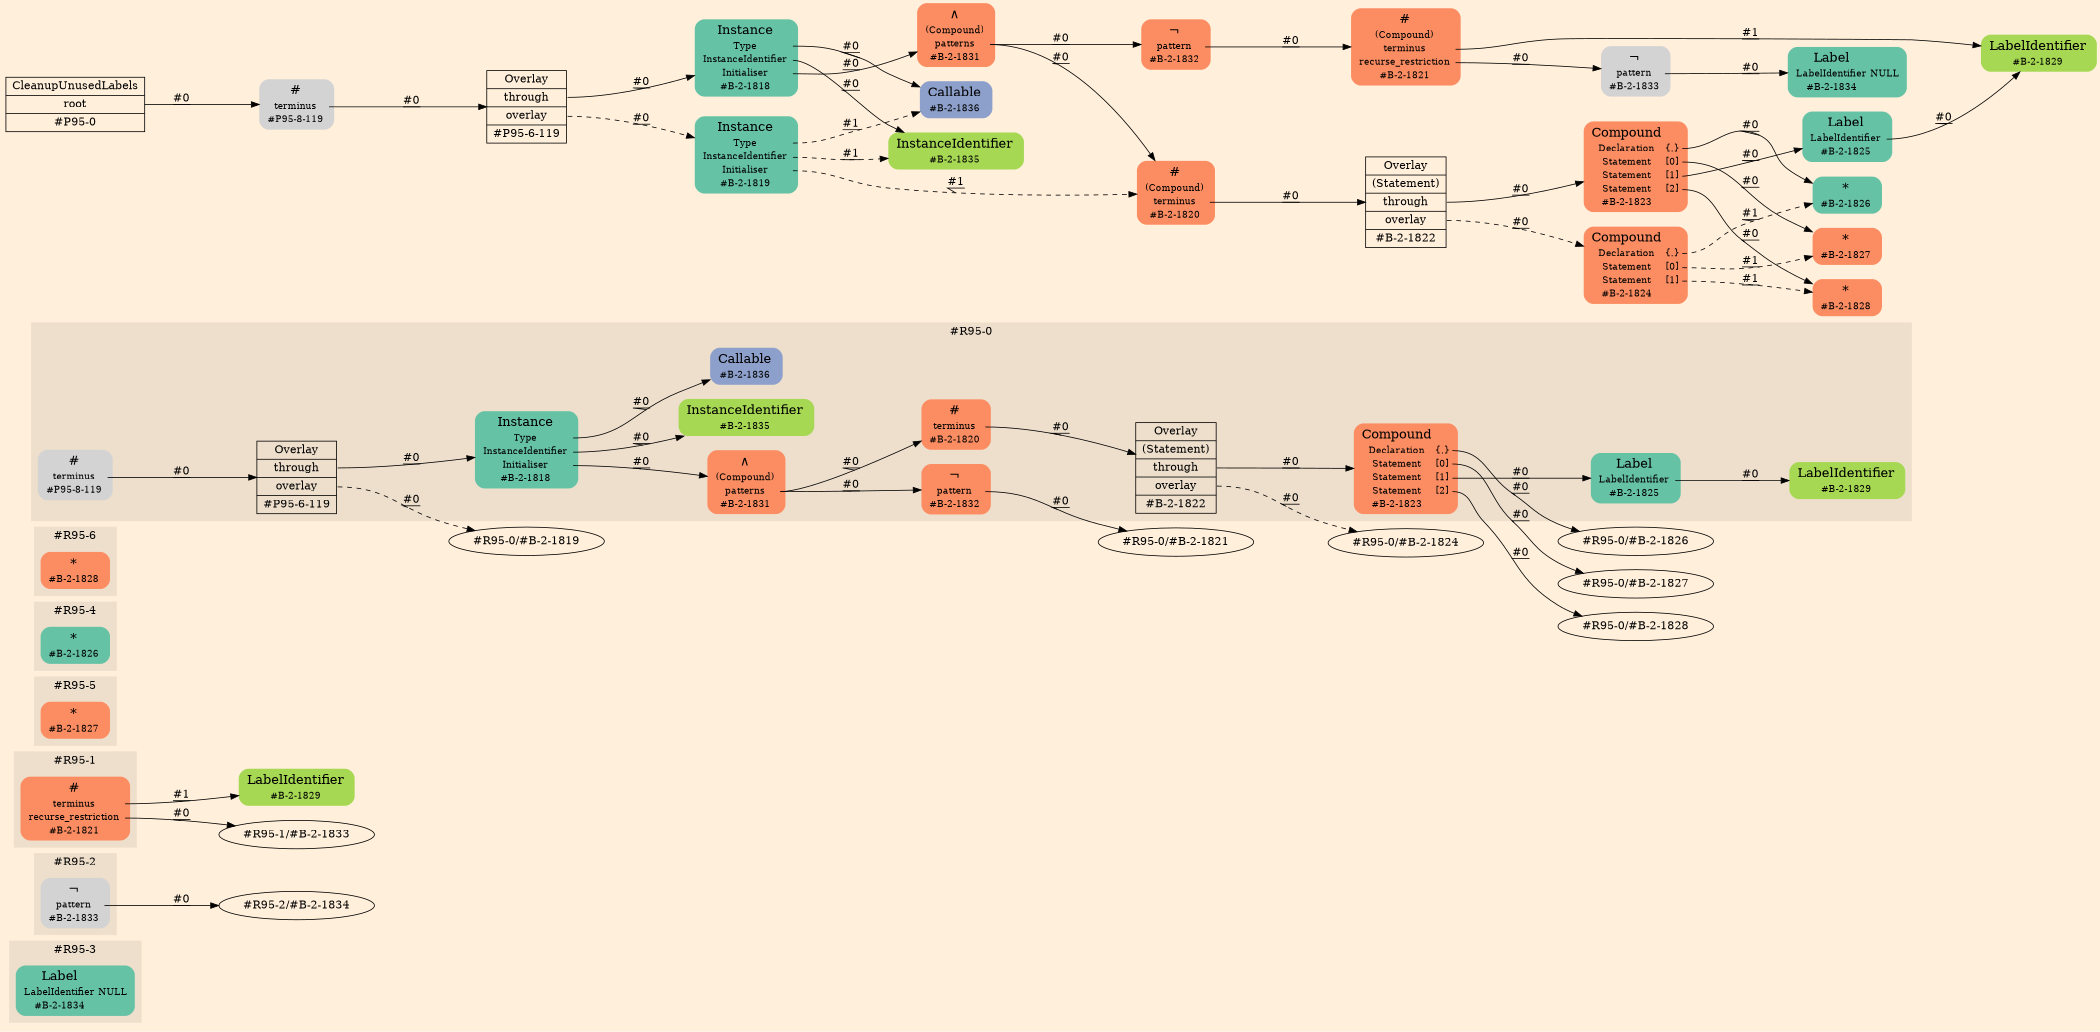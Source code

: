 digraph Inferno {
graph [
rankdir = "LR"
ranksep = 1.0
size = "14,20"
bgcolor = antiquewhite1
color = black
fontcolor = black
];
node [
];
subgraph "cluster#R95-3" {
label = "#R95-3"
style = "filled"
color = antiquewhite2
"#R95-3/#B-2-1834" [
shape = "plaintext"
fillcolor = "/set28/1"
label = <<TABLE BORDER="0" CELLBORDER="0" CELLSPACING="0">
 <TR>
  <TD><FONT POINT-SIZE="16.0">Label</FONT></TD>
  <TD></TD>
 </TR>
 <TR>
  <TD>LabelIdentifier</TD>
  <TD PORT="port0">NULL</TD>
 </TR>
 <TR>
  <TD>#B-2-1834</TD>
  <TD PORT="port1"></TD>
 </TR>
</TABLE>>
style = "rounded,filled"
fontsize = "12"
];
}
subgraph "cluster#R95-2" {
label = "#R95-2"
style = "filled"
color = antiquewhite2
"#R95-2/#B-2-1833" [
shape = "plaintext"
label = <<TABLE BORDER="0" CELLBORDER="0" CELLSPACING="0">
 <TR>
  <TD><FONT POINT-SIZE="16.0">¬</FONT></TD>
  <TD></TD>
 </TR>
 <TR>
  <TD>pattern</TD>
  <TD PORT="port0"></TD>
 </TR>
 <TR>
  <TD>#B-2-1833</TD>
  <TD PORT="port1"></TD>
 </TR>
</TABLE>>
style = "rounded,filled"
fontsize = "12"
];
}
"#R95-2/#B-2-1833":port0 -> "#R95-2/#B-2-1834" [style="solid"
label = "#0"
decorate = true
color = black
fontcolor = black
];
subgraph "cluster#R95-1" {
label = "#R95-1"
style = "filled"
color = antiquewhite2
"#R95-1/#B-2-1821" [
shape = "plaintext"
fillcolor = "/set28/2"
label = <<TABLE BORDER="0" CELLBORDER="0" CELLSPACING="0">
 <TR>
  <TD><FONT POINT-SIZE="16.0">#</FONT></TD>
  <TD></TD>
 </TR>
 <TR>
  <TD>terminus</TD>
  <TD PORT="port0"></TD>
 </TR>
 <TR>
  <TD>recurse_restriction</TD>
  <TD PORT="port1"></TD>
 </TR>
 <TR>
  <TD>#B-2-1821</TD>
  <TD PORT="port2"></TD>
 </TR>
</TABLE>>
style = "rounded,filled"
fontsize = "12"
];
}
"#R95-1/#B-2-1829" [
shape = "plaintext"
fillcolor = "/set28/5"
label = <<TABLE BORDER="0" CELLBORDER="0" CELLSPACING="0">
 <TR>
  <TD><FONT POINT-SIZE="16.0">LabelIdentifier</FONT></TD>
  <TD></TD>
 </TR>
 <TR>
  <TD>#B-2-1829</TD>
  <TD PORT="port0"></TD>
 </TR>
</TABLE>>
style = "rounded,filled"
fontsize = "12"
];
"#R95-1/#B-2-1821":port0 -> "#R95-1/#B-2-1829" [style="solid"
label = "#1"
decorate = true
color = black
fontcolor = black
];
"#R95-1/#B-2-1821":port1 -> "#R95-1/#B-2-1833" [style="solid"
label = "#0"
decorate = true
color = black
fontcolor = black
];
subgraph "cluster#R95-5" {
label = "#R95-5"
style = "filled"
color = antiquewhite2
"#R95-5/#B-2-1827" [
shape = "plaintext"
fillcolor = "/set28/2"
label = <<TABLE BORDER="0" CELLBORDER="0" CELLSPACING="0">
 <TR>
  <TD><FONT POINT-SIZE="16.0">*</FONT></TD>
  <TD></TD>
 </TR>
 <TR>
  <TD>#B-2-1827</TD>
  <TD PORT="port0"></TD>
 </TR>
</TABLE>>
style = "rounded,filled"
fontsize = "12"
];
}
subgraph "cluster#R95-4" {
label = "#R95-4"
style = "filled"
color = antiquewhite2
"#R95-4/#B-2-1826" [
shape = "plaintext"
fillcolor = "/set28/1"
label = <<TABLE BORDER="0" CELLBORDER="0" CELLSPACING="0">
 <TR>
  <TD><FONT POINT-SIZE="16.0">*</FONT></TD>
  <TD></TD>
 </TR>
 <TR>
  <TD>#B-2-1826</TD>
  <TD PORT="port0"></TD>
 </TR>
</TABLE>>
style = "rounded,filled"
fontsize = "12"
];
}
subgraph "cluster#R95-6" {
label = "#R95-6"
style = "filled"
color = antiquewhite2
"#R95-6/#B-2-1828" [
shape = "plaintext"
fillcolor = "/set28/2"
label = <<TABLE BORDER="0" CELLBORDER="0" CELLSPACING="0">
 <TR>
  <TD><FONT POINT-SIZE="16.0">*</FONT></TD>
  <TD></TD>
 </TR>
 <TR>
  <TD>#B-2-1828</TD>
  <TD PORT="port0"></TD>
 </TR>
</TABLE>>
style = "rounded,filled"
fontsize = "12"
];
}
subgraph "cluster#R95-0" {
label = "#R95-0"
style = "filled"
color = antiquewhite2
"#R95-0/#B-2-1829" [
shape = "plaintext"
fillcolor = "/set28/5"
label = <<TABLE BORDER="0" CELLBORDER="0" CELLSPACING="0">
 <TR>
  <TD><FONT POINT-SIZE="16.0">LabelIdentifier</FONT></TD>
  <TD></TD>
 </TR>
 <TR>
  <TD>#B-2-1829</TD>
  <TD PORT="port0"></TD>
 </TR>
</TABLE>>
style = "rounded,filled"
fontsize = "12"
];
"#R95-0/#B-2-1825" [
shape = "plaintext"
fillcolor = "/set28/1"
label = <<TABLE BORDER="0" CELLBORDER="0" CELLSPACING="0">
 <TR>
  <TD><FONT POINT-SIZE="16.0">Label</FONT></TD>
  <TD></TD>
 </TR>
 <TR>
  <TD>LabelIdentifier</TD>
  <TD PORT="port0"></TD>
 </TR>
 <TR>
  <TD>#B-2-1825</TD>
  <TD PORT="port1"></TD>
 </TR>
</TABLE>>
style = "rounded,filled"
fontsize = "12"
];
"#R95-0/#B-2-1823" [
shape = "plaintext"
fillcolor = "/set28/2"
label = <<TABLE BORDER="0" CELLBORDER="0" CELLSPACING="0">
 <TR>
  <TD><FONT POINT-SIZE="16.0">Compound</FONT></TD>
  <TD></TD>
 </TR>
 <TR>
  <TD>Declaration</TD>
  <TD PORT="port0">{.}</TD>
 </TR>
 <TR>
  <TD>Statement</TD>
  <TD PORT="port1">[0]</TD>
 </TR>
 <TR>
  <TD>Statement</TD>
  <TD PORT="port2">[1]</TD>
 </TR>
 <TR>
  <TD>Statement</TD>
  <TD PORT="port3">[2]</TD>
 </TR>
 <TR>
  <TD>#B-2-1823</TD>
  <TD PORT="port4"></TD>
 </TR>
</TABLE>>
style = "rounded,filled"
fontsize = "12"
];
"#R95-0/#B-2-1822" [
shape = "record"
fillcolor = antiquewhite2
label = "<fixed> Overlay | <port0> (Statement) | <port1> through | <port2> overlay | <port3> #B-2-1822"
style = "filled"
fontsize = "14"
color = black
fontcolor = black
];
"#R95-0/#B-2-1832" [
shape = "plaintext"
fillcolor = "/set28/2"
label = <<TABLE BORDER="0" CELLBORDER="0" CELLSPACING="0">
 <TR>
  <TD><FONT POINT-SIZE="16.0">¬</FONT></TD>
  <TD></TD>
 </TR>
 <TR>
  <TD>pattern</TD>
  <TD PORT="port0"></TD>
 </TR>
 <TR>
  <TD>#B-2-1832</TD>
  <TD PORT="port1"></TD>
 </TR>
</TABLE>>
style = "rounded,filled"
fontsize = "12"
];
"#R95-0/#B-2-1820" [
shape = "plaintext"
fillcolor = "/set28/2"
label = <<TABLE BORDER="0" CELLBORDER="0" CELLSPACING="0">
 <TR>
  <TD><FONT POINT-SIZE="16.0">#</FONT></TD>
  <TD></TD>
 </TR>
 <TR>
  <TD>terminus</TD>
  <TD PORT="port0"></TD>
 </TR>
 <TR>
  <TD>#B-2-1820</TD>
  <TD PORT="port1"></TD>
 </TR>
</TABLE>>
style = "rounded,filled"
fontsize = "12"
];
"#R95-0/#P95-8-119" [
shape = "plaintext"
label = <<TABLE BORDER="0" CELLBORDER="0" CELLSPACING="0">
 <TR>
  <TD><FONT POINT-SIZE="16.0">#</FONT></TD>
  <TD></TD>
 </TR>
 <TR>
  <TD>terminus</TD>
  <TD PORT="port0"></TD>
 </TR>
 <TR>
  <TD>#P95-8-119</TD>
  <TD PORT="port1"></TD>
 </TR>
</TABLE>>
style = "rounded,filled"
fontsize = "12"
];
"#R95-0/#P95-6-119" [
shape = "record"
fillcolor = antiquewhite2
label = "<fixed> Overlay | <port0> through | <port1> overlay | <port2> #P95-6-119"
style = "filled"
fontsize = "14"
color = black
fontcolor = black
];
"#R95-0/#B-2-1818" [
shape = "plaintext"
fillcolor = "/set28/1"
label = <<TABLE BORDER="0" CELLBORDER="0" CELLSPACING="0">
 <TR>
  <TD><FONT POINT-SIZE="16.0">Instance</FONT></TD>
  <TD></TD>
 </TR>
 <TR>
  <TD>Type</TD>
  <TD PORT="port0"></TD>
 </TR>
 <TR>
  <TD>InstanceIdentifier</TD>
  <TD PORT="port1"></TD>
 </TR>
 <TR>
  <TD>Initialiser</TD>
  <TD PORT="port2"></TD>
 </TR>
 <TR>
  <TD>#B-2-1818</TD>
  <TD PORT="port3"></TD>
 </TR>
</TABLE>>
style = "rounded,filled"
fontsize = "12"
];
"#R95-0/#B-2-1831" [
shape = "plaintext"
fillcolor = "/set28/2"
label = <<TABLE BORDER="0" CELLBORDER="0" CELLSPACING="0">
 <TR>
  <TD><FONT POINT-SIZE="16.0">∧</FONT></TD>
  <TD></TD>
 </TR>
 <TR>
  <TD>(Compound)</TD>
  <TD PORT="port0"></TD>
 </TR>
 <TR>
  <TD>patterns</TD>
  <TD PORT="port1"></TD>
 </TR>
 <TR>
  <TD>#B-2-1831</TD>
  <TD PORT="port2"></TD>
 </TR>
</TABLE>>
style = "rounded,filled"
fontsize = "12"
];
"#R95-0/#B-2-1836" [
shape = "plaintext"
fillcolor = "/set28/3"
label = <<TABLE BORDER="0" CELLBORDER="0" CELLSPACING="0">
 <TR>
  <TD><FONT POINT-SIZE="16.0">Callable</FONT></TD>
  <TD></TD>
 </TR>
 <TR>
  <TD>#B-2-1836</TD>
  <TD PORT="port0"></TD>
 </TR>
</TABLE>>
style = "rounded,filled"
fontsize = "12"
];
"#R95-0/#B-2-1835" [
shape = "plaintext"
fillcolor = "/set28/5"
label = <<TABLE BORDER="0" CELLBORDER="0" CELLSPACING="0">
 <TR>
  <TD><FONT POINT-SIZE="16.0">InstanceIdentifier</FONT></TD>
  <TD></TD>
 </TR>
 <TR>
  <TD>#B-2-1835</TD>
  <TD PORT="port0"></TD>
 </TR>
</TABLE>>
style = "rounded,filled"
fontsize = "12"
];
}
"#R95-0/#B-2-1825":port0 -> "#R95-0/#B-2-1829" [style="solid"
label = "#0"
decorate = true
color = black
fontcolor = black
];
"#R95-0/#B-2-1823":port0 -> "#R95-0/#B-2-1826" [style="solid"
label = "#0"
decorate = true
color = black
fontcolor = black
];
"#R95-0/#B-2-1823":port1 -> "#R95-0/#B-2-1827" [style="solid"
label = "#0"
decorate = true
color = black
fontcolor = black
];
"#R95-0/#B-2-1823":port2 -> "#R95-0/#B-2-1825" [style="solid"
label = "#0"
decorate = true
color = black
fontcolor = black
];
"#R95-0/#B-2-1823":port3 -> "#R95-0/#B-2-1828" [style="solid"
label = "#0"
decorate = true
color = black
fontcolor = black
];
"#R95-0/#B-2-1822":port1 -> "#R95-0/#B-2-1823" [style="solid"
label = "#0"
decorate = true
color = black
fontcolor = black
];
"#R95-0/#B-2-1822":port2 -> "#R95-0/#B-2-1824" [style="dashed"
label = "#0"
decorate = true
color = black
fontcolor = black
];
"#R95-0/#B-2-1832":port0 -> "#R95-0/#B-2-1821" [style="solid"
label = "#0"
decorate = true
color = black
fontcolor = black
];
"#R95-0/#B-2-1820":port0 -> "#R95-0/#B-2-1822" [style="solid"
label = "#0"
decorate = true
color = black
fontcolor = black
];
"#R95-0/#P95-8-119":port0 -> "#R95-0/#P95-6-119" [style="solid"
label = "#0"
decorate = true
color = black
fontcolor = black
];
"#R95-0/#P95-6-119":port0 -> "#R95-0/#B-2-1818" [style="solid"
label = "#0"
decorate = true
color = black
fontcolor = black
];
"#R95-0/#P95-6-119":port1 -> "#R95-0/#B-2-1819" [style="dashed"
label = "#0"
decorate = true
color = black
fontcolor = black
];
"#R95-0/#B-2-1818":port0 -> "#R95-0/#B-2-1836" [style="solid"
label = "#0"
decorate = true
color = black
fontcolor = black
];
"#R95-0/#B-2-1818":port1 -> "#R95-0/#B-2-1835" [style="solid"
label = "#0"
decorate = true
color = black
fontcolor = black
];
"#R95-0/#B-2-1818":port2 -> "#R95-0/#B-2-1831" [style="solid"
label = "#0"
decorate = true
color = black
fontcolor = black
];
"#R95-0/#B-2-1831":port1 -> "#R95-0/#B-2-1820" [style="solid"
label = "#0"
decorate = true
color = black
fontcolor = black
];
"#R95-0/#B-2-1831":port1 -> "#R95-0/#B-2-1832" [style="solid"
label = "#0"
decorate = true
color = black
fontcolor = black
];
"CR#P95-0" [
shape = "record"
fillcolor = antiquewhite1
label = "<fixed> CleanupUnusedLabels | <port0> root | <port1> #P95-0"
style = "filled"
fontsize = "14"
color = black
fontcolor = black
];
"#P95-8-119" [
shape = "plaintext"
label = <<TABLE BORDER="0" CELLBORDER="0" CELLSPACING="0">
 <TR>
  <TD><FONT POINT-SIZE="16.0">#</FONT></TD>
  <TD></TD>
 </TR>
 <TR>
  <TD>terminus</TD>
  <TD PORT="port0"></TD>
 </TR>
 <TR>
  <TD>#P95-8-119</TD>
  <TD PORT="port1"></TD>
 </TR>
</TABLE>>
style = "rounded,filled"
fontsize = "12"
];
"#P95-6-119" [
shape = "record"
fillcolor = antiquewhite1
label = "<fixed> Overlay | <port0> through | <port1> overlay | <port2> #P95-6-119"
style = "filled"
fontsize = "14"
color = black
fontcolor = black
];
"#B-2-1818" [
shape = "plaintext"
fillcolor = "/set28/1"
label = <<TABLE BORDER="0" CELLBORDER="0" CELLSPACING="0">
 <TR>
  <TD><FONT POINT-SIZE="16.0">Instance</FONT></TD>
  <TD></TD>
 </TR>
 <TR>
  <TD>Type</TD>
  <TD PORT="port0"></TD>
 </TR>
 <TR>
  <TD>InstanceIdentifier</TD>
  <TD PORT="port1"></TD>
 </TR>
 <TR>
  <TD>Initialiser</TD>
  <TD PORT="port2"></TD>
 </TR>
 <TR>
  <TD>#B-2-1818</TD>
  <TD PORT="port3"></TD>
 </TR>
</TABLE>>
style = "rounded,filled"
fontsize = "12"
];
"#B-2-1836" [
shape = "plaintext"
fillcolor = "/set28/3"
label = <<TABLE BORDER="0" CELLBORDER="0" CELLSPACING="0">
 <TR>
  <TD><FONT POINT-SIZE="16.0">Callable</FONT></TD>
  <TD></TD>
 </TR>
 <TR>
  <TD>#B-2-1836</TD>
  <TD PORT="port0"></TD>
 </TR>
</TABLE>>
style = "rounded,filled"
fontsize = "12"
];
"#B-2-1835" [
shape = "plaintext"
fillcolor = "/set28/5"
label = <<TABLE BORDER="0" CELLBORDER="0" CELLSPACING="0">
 <TR>
  <TD><FONT POINT-SIZE="16.0">InstanceIdentifier</FONT></TD>
  <TD></TD>
 </TR>
 <TR>
  <TD>#B-2-1835</TD>
  <TD PORT="port0"></TD>
 </TR>
</TABLE>>
style = "rounded,filled"
fontsize = "12"
];
"#B-2-1831" [
shape = "plaintext"
fillcolor = "/set28/2"
label = <<TABLE BORDER="0" CELLBORDER="0" CELLSPACING="0">
 <TR>
  <TD><FONT POINT-SIZE="16.0">∧</FONT></TD>
  <TD></TD>
 </TR>
 <TR>
  <TD>(Compound)</TD>
  <TD PORT="port0"></TD>
 </TR>
 <TR>
  <TD>patterns</TD>
  <TD PORT="port1"></TD>
 </TR>
 <TR>
  <TD>#B-2-1831</TD>
  <TD PORT="port2"></TD>
 </TR>
</TABLE>>
style = "rounded,filled"
fontsize = "12"
];
"#B-2-1820" [
shape = "plaintext"
fillcolor = "/set28/2"
label = <<TABLE BORDER="0" CELLBORDER="0" CELLSPACING="0">
 <TR>
  <TD><FONT POINT-SIZE="16.0">#</FONT></TD>
  <TD></TD>
 </TR>
 <TR>
  <TD>(Compound)</TD>
  <TD PORT="port0"></TD>
 </TR>
 <TR>
  <TD>terminus</TD>
  <TD PORT="port1"></TD>
 </TR>
 <TR>
  <TD>#B-2-1820</TD>
  <TD PORT="port2"></TD>
 </TR>
</TABLE>>
style = "rounded,filled"
fontsize = "12"
];
"#B-2-1822" [
shape = "record"
fillcolor = antiquewhite1
label = "<fixed> Overlay | <port0> (Statement) | <port1> through | <port2> overlay | <port3> #B-2-1822"
style = "filled"
fontsize = "14"
color = black
fontcolor = black
];
"#B-2-1823" [
shape = "plaintext"
fillcolor = "/set28/2"
label = <<TABLE BORDER="0" CELLBORDER="0" CELLSPACING="0">
 <TR>
  <TD><FONT POINT-SIZE="16.0">Compound</FONT></TD>
  <TD></TD>
 </TR>
 <TR>
  <TD>Declaration</TD>
  <TD PORT="port0">{.}</TD>
 </TR>
 <TR>
  <TD>Statement</TD>
  <TD PORT="port1">[0]</TD>
 </TR>
 <TR>
  <TD>Statement</TD>
  <TD PORT="port2">[1]</TD>
 </TR>
 <TR>
  <TD>Statement</TD>
  <TD PORT="port3">[2]</TD>
 </TR>
 <TR>
  <TD>#B-2-1823</TD>
  <TD PORT="port4"></TD>
 </TR>
</TABLE>>
style = "rounded,filled"
fontsize = "12"
];
"#B-2-1826" [
shape = "plaintext"
fillcolor = "/set28/1"
label = <<TABLE BORDER="0" CELLBORDER="0" CELLSPACING="0">
 <TR>
  <TD><FONT POINT-SIZE="16.0">*</FONT></TD>
  <TD></TD>
 </TR>
 <TR>
  <TD>#B-2-1826</TD>
  <TD PORT="port0"></TD>
 </TR>
</TABLE>>
style = "rounded,filled"
fontsize = "12"
];
"#B-2-1827" [
shape = "plaintext"
fillcolor = "/set28/2"
label = <<TABLE BORDER="0" CELLBORDER="0" CELLSPACING="0">
 <TR>
  <TD><FONT POINT-SIZE="16.0">*</FONT></TD>
  <TD></TD>
 </TR>
 <TR>
  <TD>#B-2-1827</TD>
  <TD PORT="port0"></TD>
 </TR>
</TABLE>>
style = "rounded,filled"
fontsize = "12"
];
"#B-2-1825" [
shape = "plaintext"
fillcolor = "/set28/1"
label = <<TABLE BORDER="0" CELLBORDER="0" CELLSPACING="0">
 <TR>
  <TD><FONT POINT-SIZE="16.0">Label</FONT></TD>
  <TD></TD>
 </TR>
 <TR>
  <TD>LabelIdentifier</TD>
  <TD PORT="port0"></TD>
 </TR>
 <TR>
  <TD>#B-2-1825</TD>
  <TD PORT="port1"></TD>
 </TR>
</TABLE>>
style = "rounded,filled"
fontsize = "12"
];
"#B-2-1829" [
shape = "plaintext"
fillcolor = "/set28/5"
label = <<TABLE BORDER="0" CELLBORDER="0" CELLSPACING="0">
 <TR>
  <TD><FONT POINT-SIZE="16.0">LabelIdentifier</FONT></TD>
  <TD></TD>
 </TR>
 <TR>
  <TD>#B-2-1829</TD>
  <TD PORT="port0"></TD>
 </TR>
</TABLE>>
style = "rounded,filled"
fontsize = "12"
];
"#B-2-1828" [
shape = "plaintext"
fillcolor = "/set28/2"
label = <<TABLE BORDER="0" CELLBORDER="0" CELLSPACING="0">
 <TR>
  <TD><FONT POINT-SIZE="16.0">*</FONT></TD>
  <TD></TD>
 </TR>
 <TR>
  <TD>#B-2-1828</TD>
  <TD PORT="port0"></TD>
 </TR>
</TABLE>>
style = "rounded,filled"
fontsize = "12"
];
"#B-2-1824" [
shape = "plaintext"
fillcolor = "/set28/2"
label = <<TABLE BORDER="0" CELLBORDER="0" CELLSPACING="0">
 <TR>
  <TD><FONT POINT-SIZE="16.0">Compound</FONT></TD>
  <TD></TD>
 </TR>
 <TR>
  <TD>Declaration</TD>
  <TD PORT="port0">{.}</TD>
 </TR>
 <TR>
  <TD>Statement</TD>
  <TD PORT="port1">[0]</TD>
 </TR>
 <TR>
  <TD>Statement</TD>
  <TD PORT="port2">[1]</TD>
 </TR>
 <TR>
  <TD>#B-2-1824</TD>
  <TD PORT="port3"></TD>
 </TR>
</TABLE>>
style = "rounded,filled"
fontsize = "12"
];
"#B-2-1832" [
shape = "plaintext"
fillcolor = "/set28/2"
label = <<TABLE BORDER="0" CELLBORDER="0" CELLSPACING="0">
 <TR>
  <TD><FONT POINT-SIZE="16.0">¬</FONT></TD>
  <TD></TD>
 </TR>
 <TR>
  <TD>pattern</TD>
  <TD PORT="port0"></TD>
 </TR>
 <TR>
  <TD>#B-2-1832</TD>
  <TD PORT="port1"></TD>
 </TR>
</TABLE>>
style = "rounded,filled"
fontsize = "12"
];
"#B-2-1821" [
shape = "plaintext"
fillcolor = "/set28/2"
label = <<TABLE BORDER="0" CELLBORDER="0" CELLSPACING="0">
 <TR>
  <TD><FONT POINT-SIZE="16.0">#</FONT></TD>
  <TD></TD>
 </TR>
 <TR>
  <TD>(Compound)</TD>
  <TD PORT="port0"></TD>
 </TR>
 <TR>
  <TD>terminus</TD>
  <TD PORT="port1"></TD>
 </TR>
 <TR>
  <TD>recurse_restriction</TD>
  <TD PORT="port2"></TD>
 </TR>
 <TR>
  <TD>#B-2-1821</TD>
  <TD PORT="port3"></TD>
 </TR>
</TABLE>>
style = "rounded,filled"
fontsize = "12"
];
"#B-2-1833" [
shape = "plaintext"
label = <<TABLE BORDER="0" CELLBORDER="0" CELLSPACING="0">
 <TR>
  <TD><FONT POINT-SIZE="16.0">¬</FONT></TD>
  <TD></TD>
 </TR>
 <TR>
  <TD>pattern</TD>
  <TD PORT="port0"></TD>
 </TR>
 <TR>
  <TD>#B-2-1833</TD>
  <TD PORT="port1"></TD>
 </TR>
</TABLE>>
style = "rounded,filled"
fontsize = "12"
];
"#B-2-1834" [
shape = "plaintext"
fillcolor = "/set28/1"
label = <<TABLE BORDER="0" CELLBORDER="0" CELLSPACING="0">
 <TR>
  <TD><FONT POINT-SIZE="16.0">Label</FONT></TD>
  <TD></TD>
 </TR>
 <TR>
  <TD>LabelIdentifier</TD>
  <TD PORT="port0">NULL</TD>
 </TR>
 <TR>
  <TD>#B-2-1834</TD>
  <TD PORT="port1"></TD>
 </TR>
</TABLE>>
style = "rounded,filled"
fontsize = "12"
];
"#B-2-1819" [
shape = "plaintext"
fillcolor = "/set28/1"
label = <<TABLE BORDER="0" CELLBORDER="0" CELLSPACING="0">
 <TR>
  <TD><FONT POINT-SIZE="16.0">Instance</FONT></TD>
  <TD></TD>
 </TR>
 <TR>
  <TD>Type</TD>
  <TD PORT="port0"></TD>
 </TR>
 <TR>
  <TD>InstanceIdentifier</TD>
  <TD PORT="port1"></TD>
 </TR>
 <TR>
  <TD>Initialiser</TD>
  <TD PORT="port2"></TD>
 </TR>
 <TR>
  <TD>#B-2-1819</TD>
  <TD PORT="port3"></TD>
 </TR>
</TABLE>>
style = "rounded,filled"
fontsize = "12"
];
"CR#P95-0":port0 -> "#P95-8-119" [style="solid"
label = "#0"
decorate = true
color = black
fontcolor = black
];
"#P95-8-119":port0 -> "#P95-6-119" [style="solid"
label = "#0"
decorate = true
color = black
fontcolor = black
];
"#P95-6-119":port0 -> "#B-2-1818" [style="solid"
label = "#0"
decorate = true
color = black
fontcolor = black
];
"#P95-6-119":port1 -> "#B-2-1819" [style="dashed"
label = "#0"
decorate = true
color = black
fontcolor = black
];
"#B-2-1818":port0 -> "#B-2-1836" [style="solid"
label = "#0"
decorate = true
color = black
fontcolor = black
];
"#B-2-1818":port1 -> "#B-2-1835" [style="solid"
label = "#0"
decorate = true
color = black
fontcolor = black
];
"#B-2-1818":port2 -> "#B-2-1831" [style="solid"
label = "#0"
decorate = true
color = black
fontcolor = black
];
"#B-2-1831":port1 -> "#B-2-1820" [style="solid"
label = "#0"
decorate = true
color = black
fontcolor = black
];
"#B-2-1831":port1 -> "#B-2-1832" [style="solid"
label = "#0"
decorate = true
color = black
fontcolor = black
];
"#B-2-1820":port1 -> "#B-2-1822" [style="solid"
label = "#0"
decorate = true
color = black
fontcolor = black
];
"#B-2-1822":port1 -> "#B-2-1823" [style="solid"
label = "#0"
decorate = true
color = black
fontcolor = black
];
"#B-2-1822":port2 -> "#B-2-1824" [style="dashed"
label = "#0"
decorate = true
color = black
fontcolor = black
];
"#B-2-1823":port0 -> "#B-2-1826" [style="solid"
label = "#0"
decorate = true
color = black
fontcolor = black
];
"#B-2-1823":port1 -> "#B-2-1827" [style="solid"
label = "#0"
decorate = true
color = black
fontcolor = black
];
"#B-2-1823":port2 -> "#B-2-1825" [style="solid"
label = "#0"
decorate = true
color = black
fontcolor = black
];
"#B-2-1823":port3 -> "#B-2-1828" [style="solid"
label = "#0"
decorate = true
color = black
fontcolor = black
];
"#B-2-1825":port0 -> "#B-2-1829" [style="solid"
label = "#0"
decorate = true
color = black
fontcolor = black
];
"#B-2-1824":port0 -> "#B-2-1826" [style="dashed"
label = "#1"
decorate = true
color = black
fontcolor = black
];
"#B-2-1824":port1 -> "#B-2-1827" [style="dashed"
label = "#1"
decorate = true
color = black
fontcolor = black
];
"#B-2-1824":port2 -> "#B-2-1828" [style="dashed"
label = "#1"
decorate = true
color = black
fontcolor = black
];
"#B-2-1832":port0 -> "#B-2-1821" [style="solid"
label = "#0"
decorate = true
color = black
fontcolor = black
];
"#B-2-1821":port1 -> "#B-2-1829" [style="solid"
label = "#1"
decorate = true
color = black
fontcolor = black
];
"#B-2-1821":port2 -> "#B-2-1833" [style="solid"
label = "#0"
decorate = true
color = black
fontcolor = black
];
"#B-2-1833":port0 -> "#B-2-1834" [style="solid"
label = "#0"
decorate = true
color = black
fontcolor = black
];
"#B-2-1819":port0 -> "#B-2-1836" [style="dashed"
label = "#1"
decorate = true
color = black
fontcolor = black
];
"#B-2-1819":port1 -> "#B-2-1835" [style="dashed"
label = "#1"
decorate = true
color = black
fontcolor = black
];
"#B-2-1819":port2 -> "#B-2-1820" [style="dashed"
label = "#1"
decorate = true
color = black
fontcolor = black
];
}

